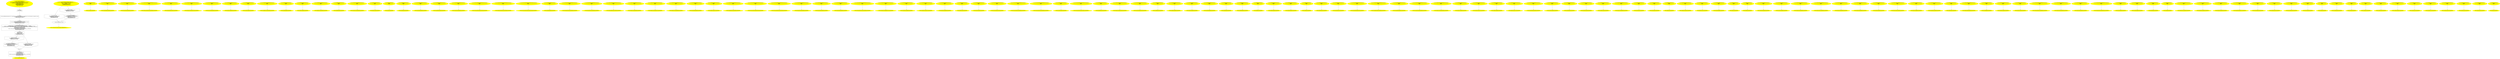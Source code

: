 digraph iCFG {
282 [label="282:  DeclStmt \n   *&z:int =3 [line 22]\n " shape="box"]
	

	 282 -> 281 ;
281 [label="281:  DeclStmt \n   n$12=_fun_CGBitmapContextCreate(0:void *,0:unsigned long ,0:unsigned long ,8:unsigned long ,0:unsigned long ,0:struct CGColorSpace *,0:unsigned int ) [line 23]\n  *&context:struct CGContext *=n$12 [line 23]\n  REMOVE_TEMPS(n$12); [line 23]\n " shape="box"]
	

	 281 -> 280 ;
280 [label="280:  DeclStmt \n   n$10=*&context:struct CGContext * [line 24]\n  n$11=_fun_CGBitmapContextCreateImage(n$10:struct CGContext *) [line 24]\n  *&newImage:struct CGImage *=n$11 [line 24]\n  REMOVE_TEMPS(n$10,n$11); [line 24]\n " shape="box"]
	

	 280 -> 279 ;
279 [label="279:  BinaryOperatorStmt: Assign \n   DECLARE_LOCALS(&__objc_anonymous_block_My_manager_blockReleaseTODO______1); [line 25]\n  n$8=_fun___objc_alloc_no_fail(sizeof(class __objc_anonymous_block_My_manager_blockReleaseTODO______1 ):unsigned long ) [line 25]\n  *&__objc_anonymous_block_My_manager_blockReleaseTODO______1:class __objc_anonymous_block_My_manager_blockReleaseTODO______1 =n$8 [line 25]\n  n$9=*&newImage:struct CGImage * [line 25]\n  *n$8.newImage:struct CGImage *=n$9 [line 25]\n  n$5=*&newImage:struct CGImage * [line 25]\n  *&b:_fn_ (*)=(_fun___objc_anonymous_block_My_manager_blockReleaseTODO______1,n$5) [line 25]\n  REMOVE_TEMPS(n$8,n$9,n$5); [line 25]\n  NULLIFY(&newImage,false); [line 25]\n " shape="box"]
	

	 279 -> 272 ;
278 [label="278:  Call _fun_CGImageRelease \n   n$7=*&newImage:struct CGImage * [line 27]\n  _fun_CGImageRelease(n$7:struct CGImage *) [line 27]\n  REMOVE_TEMPS(n$7); [line 27]\n  NULLIFY(&newImage,false); [line 27]\n  APPLY_ABSTRACTION; [line 27]\n " shape="box"]
	

	 278 -> 275 ;
277 [label="277: Prune (false branch) \n   n$6=*&newImage:struct CGImage * [line 26]\n  PRUNE((n$6 == 0), false); [line 26]\n  REMOVE_TEMPS(n$6); [line 26]\n  APPLY_ABSTRACTION; [line 26]\n " shape="invhouse"]
	

	 277 -> 275 ;
276 [label="276: Prune (true branch) \n   n$6=*&newImage:struct CGImage * [line 26]\n  PRUNE((n$6 != 0), true); [line 26]\n  REMOVE_TEMPS(n$6); [line 26]\n " shape="invhouse"]
	

	 276 -> 278 ;
275 [label="275: + \n   NULLIFY(&newImage,false); [line 26]\n " ]
	

	 275 -> 274 ;
274 [label="274: Exit __objc_anonymous_block_My_manager_blockReleaseTODO______1 \n  " color=yellow style=filled]
	

273 [label="273: Start __objc_anonymous_block_My_manager_blockReleaseTODO______1\nFormals:  newImage:struct CGImage * a:int \nLocals: \nCaptured:  newImage:struct CGImage * \n   DECLARE_LOCALS(&return); [line 25]\n  NULLIFY(&a,false); [line 25]\n " color=yellow style=filled]
	

	 273 -> 276 ;
	 273 -> 277 ;
272 [label="272:  Call n$3 \n   n$3=*&b:_fn_ (*) [line 29]\n  n$4=*&z:int  [line 29]\n  n$3(n$4:int ) [line 29]\n  REMOVE_TEMPS(n$3,n$4); [line 29]\n  NULLIFY(&b,false); [line 29]\n " shape="box"]
	

	 272 -> 269 ;
	 272 -> 270 ;
271 [label="271:  Call _fun_CGContextRelease \n   n$2=*&context:struct CGContext * [line 31]\n  _fun_CGContextRelease(n$2:struct CGContext *) [line 31]\n  REMOVE_TEMPS(n$2); [line 31]\n  NULLIFY(&context,false); [line 31]\n  APPLY_ABSTRACTION; [line 31]\n " shape="box"]
	

	 271 -> 268 ;
270 [label="270: Prune (false branch) \n   n$1=*&context:struct CGContext * [line 30]\n  PRUNE((n$1 == 0), false); [line 30]\n  REMOVE_TEMPS(n$1); [line 30]\n  APPLY_ABSTRACTION; [line 30]\n " shape="invhouse"]
	

	 270 -> 268 ;
269 [label="269: Prune (true branch) \n   n$1=*&context:struct CGContext * [line 30]\n  PRUNE((n$1 != 0), true); [line 30]\n  REMOVE_TEMPS(n$1); [line 30]\n " shape="invhouse"]
	

	 269 -> 271 ;
268 [label="268: + \n  " ]
	

	 268 -> 267 ;
267 [label="267:  Return Stmt \n   NULLIFY(&context,false); [line 32]\n  n$0=*&z:int  [line 32]\n  *&return:int =n$0 [line 32]\n  REMOVE_TEMPS(n$0); [line 32]\n  NULLIFY(&__objc_anonymous_block_My_manager_blockReleaseTODO______1,true); [line 32]\n  NULLIFY(&z,false); [line 32]\n  APPLY_ABSTRACTION; [line 32]\n " shape="box"]
	

	 267 -> 266 ;
266 [label="266: Exit My_manager_blockReleaseTODO \n  " color=yellow style=filled]
	

265 [label="265: Start My_manager_blockReleaseTODO\nFormals:  self:class My_manager *\nLocals:  newImage:struct CGImage * context:struct CGContext * z:int  b:_fn_ (*) \n   DECLARE_LOCALS(&return,&newImage,&context,&z,&b); [line 20]\n  NULLIFY(&b,false); [line 20]\n  NULLIFY(&context,false); [line 20]\n  NULLIFY(&newImage,false); [line 20]\n  NULLIFY(&self,false); [line 20]\n  NULLIFY(&z,false); [line 20]\n " color=yellow style=filled]
	

	 265 -> 282 ;
264 [label="264: Exit My_manager_frontendChecks \n  " color=yellow style=filled]
	

263 [label="263: Start My_manager_frontendChecks\nFormals: \nLocals:  \n  " color=yellow style=filled]
	

	 263 -> 264 ;
262 [label="262: Exit UICollisionBehaviorDelegate_frontendChecks \n  " color=yellow style=filled]
	

261 [label="261: Start UICollisionBehaviorDelegate_frontendChecks\nFormals: \nLocals:  \n  " color=yellow style=filled]
	

	 261 -> 262 ;
260 [label="260: Exit UIDynamicAnimatorDelegate_frontendChecks \n  " color=yellow style=filled]
	

259 [label="259: Start UIDynamicAnimatorDelegate_frontendChecks\nFormals: \nLocals:  \n  " color=yellow style=filled]
	

	 259 -> 260 ;
258 [label="258: Exit UIPopoverPresentationControllerDelegate_frontendChecks \n  " color=yellow style=filled]
	

257 [label="257: Start UIPopoverPresentationControllerDelegate_frontendChecks\nFormals: \nLocals:  \n  " color=yellow style=filled]
	

	 257 -> 258 ;
256 [label="256: Exit NSTextAttachmentContainer_frontendChecks \n  " color=yellow style=filled]
	

255 [label="255: Start NSTextAttachmentContainer_frontendChecks\nFormals: \nLocals:  \n  " color=yellow style=filled]
	

	 255 -> 256 ;
254 [label="254: Exit NSTextLayoutOrientationProvider_frontendChecks \n  " color=yellow style=filled]
	

253 [label="253: Start NSTextLayoutOrientationProvider_frontendChecks\nFormals: \nLocals:  \n  " color=yellow style=filled]
	

	 253 -> 254 ;
252 [label="252: Exit NSLayoutManagerDelegate_frontendChecks \n  " color=yellow style=filled]
	

251 [label="251: Start NSLayoutManagerDelegate_frontendChecks\nFormals: \nLocals:  \n  " color=yellow style=filled]
	

	 251 -> 252 ;
250 [label="250: Exit NSTextStorageDelegate_frontendChecks \n  " color=yellow style=filled]
	

249 [label="249: Start NSTextStorageDelegate_frontendChecks\nFormals: \nLocals:  \n  " color=yellow style=filled]
	

	 249 -> 250 ;
248 [label="248: Exit UIWebViewDelegate_frontendChecks \n  " color=yellow style=filled]
	

247 [label="247: Start UIWebViewDelegate_frontendChecks\nFormals: \nLocals:  \n  " color=yellow style=filled]
	

	 247 -> 248 ;
246 [label="246: Exit UIVideoEditorControllerDelegate_frontendChecks \n  " color=yellow style=filled]
	

245 [label="245: Start UIVideoEditorControllerDelegate_frontendChecks\nFormals: \nLocals:  \n  " color=yellow style=filled]
	

	 245 -> 246 ;
244 [label="244: Exit UIToolbarDelegate_frontendChecks \n  " color=yellow style=filled]
	

243 [label="243: Start UIToolbarDelegate_frontendChecks\nFormals: \nLocals:  \n  " color=yellow style=filled]
	

	 243 -> 244 ;
242 [label="242: Exit UITextViewDelegate_frontendChecks \n  " color=yellow style=filled]
	

241 [label="241: Start UITextViewDelegate_frontendChecks\nFormals: \nLocals:  \n  " color=yellow style=filled]
	

	 241 -> 242 ;
240 [label="240: Exit UITabBarControllerDelegate_frontendChecks \n  " color=yellow style=filled]
	

239 [label="239: Start UITabBarControllerDelegate_frontendChecks\nFormals: \nLocals:  \n  " color=yellow style=filled]
	

	 239 -> 240 ;
238 [label="238: Exit UITabBarDelegate_frontendChecks \n  " color=yellow style=filled]
	

237 [label="237: Start UITabBarDelegate_frontendChecks\nFormals: \nLocals:  \n  " color=yellow style=filled]
	

	 237 -> 238 ;
236 [label="236: Exit UISplitViewControllerDelegate_frontendChecks \n  " color=yellow style=filled]
	

235 [label="235: Start UISplitViewControllerDelegate_frontendChecks\nFormals: \nLocals:  \n  " color=yellow style=filled]
	

	 235 -> 236 ;
234 [label="234: Exit EAGLDrawable_frontendChecks \n  " color=yellow style=filled]
	

233 [label="233: Start EAGLDrawable_frontendChecks\nFormals: \nLocals:  \n  " color=yellow style=filled]
	

	 233 -> 234 ;
232 [label="232: Exit CAAction_frontendChecks \n  " color=yellow style=filled]
	

231 [label="231: Start CAAction_frontendChecks\nFormals: \nLocals:  \n  " color=yellow style=filled]
	

	 231 -> 232 ;
230 [label="230: Exit CAMediaTiming_frontendChecks \n  " color=yellow style=filled]
	

229 [label="229: Start CAMediaTiming_frontendChecks\nFormals: \nLocals:  \n  " color=yellow style=filled]
	

	 229 -> 230 ;
228 [label="228: Exit UISearchDisplayDelegate_frontendChecks \n  " color=yellow style=filled]
	

227 [label="227: Start UISearchDisplayDelegate_frontendChecks\nFormals: \nLocals:  \n  " color=yellow style=filled]
	

	 227 -> 228 ;
226 [label="226: Exit UISearchResultsUpdating_frontendChecks \n  " color=yellow style=filled]
	

225 [label="225: Start UISearchResultsUpdating_frontendChecks\nFormals: \nLocals:  \n  " color=yellow style=filled]
	

	 225 -> 226 ;
224 [label="224: Exit UISearchControllerDelegate_frontendChecks \n  " color=yellow style=filled]
	

223 [label="223: Start UISearchControllerDelegate_frontendChecks\nFormals: \nLocals:  \n  " color=yellow style=filled]
	

	 223 -> 224 ;
222 [label="222: Exit UIViewControllerContextTransitioning_frontendChecks \n  " color=yellow style=filled]
	

221 [label="221: Start UIViewControllerContextTransitioning_frontendChecks\nFormals: \nLocals:  \n  " color=yellow style=filled]
	

	 221 -> 222 ;
220 [label="220: Exit UIAdaptivePresentationControllerDelegate_frontendChecks \n  " color=yellow style=filled]
	

219 [label="219: Start UIAdaptivePresentationControllerDelegate_frontendChecks\nFormals: \nLocals:  \n  " color=yellow style=filled]
	

	 219 -> 220 ;
218 [label="218: Exit UIViewControllerTransitionCoordinatorContext_frontendChecks \n  " color=yellow style=filled]
	

217 [label="217: Start UIViewControllerTransitionCoordinatorContext_frontendChecks\nFormals: \nLocals:  \n  " color=yellow style=filled]
	

	 217 -> 218 ;
216 [label="216: Exit UISearchBarDelegate_frontendChecks \n  " color=yellow style=filled]
	

215 [label="215: Start UISearchBarDelegate_frontendChecks\nFormals: \nLocals:  \n  " color=yellow style=filled]
	

	 215 -> 216 ;
214 [label="214: Exit UIPrintInteractionControllerDelegate_frontendChecks \n  " color=yellow style=filled]
	

213 [label="213: Start UIPrintInteractionControllerDelegate_frontendChecks\nFormals: \nLocals:  \n  " color=yellow style=filled]
	

	 213 -> 214 ;
212 [label="212: Exit UIPrinterPickerControllerDelegate_frontendChecks \n  " color=yellow style=filled]
	

211 [label="211: Start UIPrinterPickerControllerDelegate_frontendChecks\nFormals: \nLocals:  \n  " color=yellow style=filled]
	

	 211 -> 212 ;
210 [label="210: Exit UIPopoverBackgroundViewMethods_frontendChecks \n  " color=yellow style=filled]
	

209 [label="209: Start UIPopoverBackgroundViewMethods_frontendChecks\nFormals: \nLocals:  \n  " color=yellow style=filled]
	

	 209 -> 210 ;
208 [label="208: Exit UIPopoverControllerDelegate_frontendChecks \n  " color=yellow style=filled]
	

207 [label="207: Start UIPopoverControllerDelegate_frontendChecks\nFormals: \nLocals:  \n  " color=yellow style=filled]
	

	 207 -> 208 ;
206 [label="206: Exit UIPageViewControllerDataSource_frontendChecks \n  " color=yellow style=filled]
	

205 [label="205: Start UIPageViewControllerDataSource_frontendChecks\nFormals: \nLocals:  \n  " color=yellow style=filled]
	

	 205 -> 206 ;
204 [label="204: Exit UIPageViewControllerDelegate_frontendChecks \n  " color=yellow style=filled]
	

203 [label="203: Start UIPageViewControllerDelegate_frontendChecks\nFormals: \nLocals:  \n  " color=yellow style=filled]
	

	 203 -> 204 ;
202 [label="202: Exit UINavigationBarDelegate_frontendChecks \n  " color=yellow style=filled]
	

201 [label="201: Start UINavigationBarDelegate_frontendChecks\nFormals: \nLocals:  \n  " color=yellow style=filled]
	

	 201 -> 202 ;
200 [label="200: Exit UITextDocumentProxy_frontendChecks \n  " color=yellow style=filled]
	

199 [label="199: Start UITextDocumentProxy_frontendChecks\nFormals: \nLocals:  \n  " color=yellow style=filled]
	

	 199 -> 200 ;
198 [label="198: Exit UIImagePickerControllerDelegate_frontendChecks \n  " color=yellow style=filled]
	

197 [label="197: Start UIImagePickerControllerDelegate_frontendChecks\nFormals: \nLocals:  \n  " color=yellow style=filled]
	

	 197 -> 198 ;
196 [label="196: Exit UIViewControllerAnimatedTransitioning_frontendChecks \n  " color=yellow style=filled]
	

195 [label="195: Start UIViewControllerAnimatedTransitioning_frontendChecks\nFormals: \nLocals:  \n  " color=yellow style=filled]
	

	 195 -> 196 ;
194 [label="194: Exit UIViewControllerInteractiveTransitioning_frontendChecks \n  " color=yellow style=filled]
	

193 [label="193: Start UIViewControllerInteractiveTransitioning_frontendChecks\nFormals: \nLocals:  \n  " color=yellow style=filled]
	

	 193 -> 194 ;
192 [label="192: Exit UINavigationControllerDelegate_frontendChecks \n  " color=yellow style=filled]
	

191 [label="191: Start UINavigationControllerDelegate_frontendChecks\nFormals: \nLocals:  \n  " color=yellow style=filled]
	

	 191 -> 192 ;
190 [label="190: Exit UIDocumentMenuDelegate_frontendChecks \n  " color=yellow style=filled]
	

189 [label="189: Start UIDocumentMenuDelegate_frontendChecks\nFormals: \nLocals:  \n  " color=yellow style=filled]
	

	 189 -> 190 ;
188 [label="188: Exit UIDocumentPickerDelegate_frontendChecks \n  " color=yellow style=filled]
	

187 [label="187: Start UIDocumentPickerDelegate_frontendChecks\nFormals: \nLocals:  \n  " color=yellow style=filled]
	

	 187 -> 188 ;
186 [label="186: Exit UIDocumentInteractionControllerDelegate_frontendChecks \n  " color=yellow style=filled]
	

185 [label="185: Start UIDocumentInteractionControllerDelegate_frontendChecks\nFormals: \nLocals:  \n  " color=yellow style=filled]
	

	 185 -> 186 ;
184 [label="184: Exit UICollectionViewDelegateFlowLayout_frontendChecks \n  " color=yellow style=filled]
	

183 [label="183: Start UICollectionViewDelegateFlowLayout_frontendChecks\nFormals: \nLocals:  \n  " color=yellow style=filled]
	

	 183 -> 184 ;
182 [label="182: Exit UICollectionViewDelegate_frontendChecks \n  " color=yellow style=filled]
	

181 [label="181: Start UICollectionViewDelegate_frontendChecks\nFormals: \nLocals:  \n  " color=yellow style=filled]
	

	 181 -> 182 ;
180 [label="180: Exit UICollectionViewDataSource_frontendChecks \n  " color=yellow style=filled]
	

179 [label="179: Start UICollectionViewDataSource_frontendChecks\nFormals: \nLocals:  \n  " color=yellow style=filled]
	

	 179 -> 180 ;
178 [label="178: Exit UIBarPositioningDelegate_frontendChecks \n  " color=yellow style=filled]
	

177 [label="177: Start UIBarPositioningDelegate_frontendChecks\nFormals: \nLocals:  \n  " color=yellow style=filled]
	

	 177 -> 178 ;
176 [label="176: Exit UIBarPositioning_frontendChecks \n  " color=yellow style=filled]
	

175 [label="175: Start UIBarPositioning_frontendChecks\nFormals: \nLocals:  \n  " color=yellow style=filled]
	

	 175 -> 176 ;
174 [label="174: Exit UIPreviewActionItem_frontendChecks \n  " color=yellow style=filled]
	

173 [label="173: Start UIPreviewActionItem_frontendChecks\nFormals: \nLocals:  \n  " color=yellow style=filled]
	

	 173 -> 174 ;
172 [label="172: Exit UIViewControllerPreviewing_frontendChecks \n  " color=yellow style=filled]
	

171 [label="171: Start UIViewControllerPreviewing_frontendChecks\nFormals: \nLocals:  \n  " color=yellow style=filled]
	

	 171 -> 172 ;
170 [label="170: Exit UIViewControllerPreviewingDelegate_frontendChecks \n  " color=yellow style=filled]
	

169 [label="169: Start UIViewControllerPreviewingDelegate_frontendChecks\nFormals: \nLocals:  \n  " color=yellow style=filled]
	

	 169 -> 170 ;
168 [label="168: Exit UIViewControllerTransitioningDelegate_frontendChecks \n  " color=yellow style=filled]
	

167 [label="167: Start UIViewControllerTransitioningDelegate_frontendChecks\nFormals: \nLocals:  \n  " color=yellow style=filled]
	

	 167 -> 168 ;
166 [label="166: Exit UIContentContainer_frontendChecks \n  " color=yellow style=filled]
	

165 [label="165: Start UIContentContainer_frontendChecks\nFormals: \nLocals:  \n  " color=yellow style=filled]
	

	 165 -> 166 ;
164 [label="164: Exit UIViewControllerTransitionCoordinator_frontendChecks \n  " color=yellow style=filled]
	

163 [label="163: Start UIViewControllerTransitionCoordinator_frontendChecks\nFormals: \nLocals:  \n  " color=yellow style=filled]
	

	 163 -> 164 ;
162 [label="162: Exit UIObjectRestoration_frontendChecks \n  " color=yellow style=filled]
	

161 [label="161: Start UIObjectRestoration_frontendChecks\nFormals: \nLocals:  \n  " color=yellow style=filled]
	

	 161 -> 162 ;
160 [label="160: Exit UIDataSourceModelAssociation_frontendChecks \n  " color=yellow style=filled]
	

159 [label="159: Start UIDataSourceModelAssociation_frontendChecks\nFormals: \nLocals:  \n  " color=yellow style=filled]
	

	 159 -> 160 ;
158 [label="158: Exit UIViewControllerRestoration_frontendChecks \n  " color=yellow style=filled]
	

157 [label="157: Start UIViewControllerRestoration_frontendChecks\nFormals: \nLocals:  \n  " color=yellow style=filled]
	

	 157 -> 158 ;
156 [label="156: Exit UIStateRestoring_frontendChecks \n  " color=yellow style=filled]
	

155 [label="155: Start UIStateRestoring_frontendChecks\nFormals: \nLocals:  \n  " color=yellow style=filled]
	

	 155 -> 156 ;
154 [label="154: Exit UIApplicationDelegate_frontendChecks \n  " color=yellow style=filled]
	

153 [label="153: Start UIApplicationDelegate_frontendChecks\nFormals: \nLocals:  \n  " color=yellow style=filled]
	

	 153 -> 154 ;
152 [label="152: Exit UIAlertViewDelegate_frontendChecks \n  " color=yellow style=filled]
	

151 [label="151: Start UIAlertViewDelegate_frontendChecks\nFormals: \nLocals:  \n  " color=yellow style=filled]
	

	 151 -> 152 ;
150 [label="150: Exit UIActionSheetDelegate_frontendChecks \n  " color=yellow style=filled]
	

149 [label="149: Start UIActionSheetDelegate_frontendChecks\nFormals: \nLocals:  \n  " color=yellow style=filled]
	

	 149 -> 150 ;
148 [label="148: Exit UITextSelecting_frontendChecks \n  " color=yellow style=filled]
	

147 [label="147: Start UITextSelecting_frontendChecks\nFormals: \nLocals:  \n  " color=yellow style=filled]
	

	 147 -> 148 ;
146 [label="146: Exit UITextFieldDelegate_frontendChecks \n  " color=yellow style=filled]
	

145 [label="145: Start UITextFieldDelegate_frontendChecks\nFormals: \nLocals:  \n  " color=yellow style=filled]
	

	 145 -> 146 ;
144 [label="144: Exit UITextInput_frontendChecks \n  " color=yellow style=filled]
	

143 [label="143: Start UITextInput_frontendChecks\nFormals: \nLocals:  \n  " color=yellow style=filled]
	

	 143 -> 144 ;
142 [label="142: Exit UITextInputDelegate_frontendChecks \n  " color=yellow style=filled]
	

141 [label="141: Start UITextInputDelegate_frontendChecks\nFormals: \nLocals:  \n  " color=yellow style=filled]
	

	 141 -> 142 ;
140 [label="140: Exit UITextInputTokenizer_frontendChecks \n  " color=yellow style=filled]
	

139 [label="139: Start UITextInputTokenizer_frontendChecks\nFormals: \nLocals:  \n  " color=yellow style=filled]
	

	 139 -> 140 ;
138 [label="138: Exit UIKeyInput_frontendChecks \n  " color=yellow style=filled]
	

137 [label="137: Start UIKeyInput_frontendChecks\nFormals: \nLocals:  \n  " color=yellow style=filled]
	

	 137 -> 138 ;
136 [label="136: Exit UITextInputTraits_frontendChecks \n  " color=yellow style=filled]
	

135 [label="135: Start UITextInputTraits_frontendChecks\nFormals: \nLocals:  \n  " color=yellow style=filled]
	

	 135 -> 136 ;
134 [label="134: Exit UIActivityItemSource_frontendChecks \n  " color=yellow style=filled]
	

133 [label="133: Start UIActivityItemSource_frontendChecks\nFormals: \nLocals:  \n  " color=yellow style=filled]
	

	 133 -> 134 ;
132 [label="132: Exit UIAccessibilityReadingContent_frontendChecks \n  " color=yellow style=filled]
	

131 [label="131: Start UIAccessibilityReadingContent_frontendChecks\nFormals: \nLocals:  \n  " color=yellow style=filled]
	

	 131 -> 132 ;
130 [label="130: Exit UIGuidedAccessRestrictionDelegate_frontendChecks \n  " color=yellow style=filled]
	

129 [label="129: Start UIGuidedAccessRestrictionDelegate_frontendChecks\nFormals: \nLocals:  \n  " color=yellow style=filled]
	

	 129 -> 130 ;
128 [label="128: Exit UIAccessibilityIdentification_frontendChecks \n  " color=yellow style=filled]
	

127 [label="127: Start UIAccessibilityIdentification_frontendChecks\nFormals: \nLocals:  \n  " color=yellow style=filled]
	

	 127 -> 128 ;
126 [label="126: Exit UIScrollViewAccessibilityDelegate_frontendChecks \n  " color=yellow style=filled]
	

125 [label="125: Start UIScrollViewAccessibilityDelegate_frontendChecks\nFormals: \nLocals:  \n  " color=yellow style=filled]
	

	 125 -> 126 ;
124 [label="124: Exit UIPickerViewAccessibilityDelegate_frontendChecks \n  " color=yellow style=filled]
	

123 [label="123: Start UIPickerViewAccessibilityDelegate_frontendChecks\nFormals: \nLocals:  \n  " color=yellow style=filled]
	

	 123 -> 124 ;
122 [label="122: Exit UIPickerViewDelegate_frontendChecks \n  " color=yellow style=filled]
	

121 [label="121: Start UIPickerViewDelegate_frontendChecks\nFormals: \nLocals:  \n  " color=yellow style=filled]
	

	 121 -> 122 ;
120 [label="120: Exit UIPickerViewDataSource_frontendChecks \n  " color=yellow style=filled]
	

119 [label="119: Start UIPickerViewDataSource_frontendChecks\nFormals: \nLocals:  \n  " color=yellow style=filled]
	

	 119 -> 120 ;
118 [label="118: Exit UITableViewDelegate_frontendChecks \n  " color=yellow style=filled]
	

117 [label="117: Start UITableViewDelegate_frontendChecks\nFormals: \nLocals:  \n  " color=yellow style=filled]
	

	 117 -> 118 ;
116 [label="116: Exit UITableViewDataSource_frontendChecks \n  " color=yellow style=filled]
	

115 [label="115: Start UITableViewDataSource_frontendChecks\nFormals: \nLocals:  \n  " color=yellow style=filled]
	

	 115 -> 116 ;
114 [label="114: Exit UIGestureRecognizerDelegate_frontendChecks \n  " color=yellow style=filled]
	

113 [label="113: Start UIGestureRecognizerDelegate_frontendChecks\nFormals: \nLocals:  \n  " color=yellow style=filled]
	

	 113 -> 114 ;
112 [label="112: Exit UIScrollViewDelegate_frontendChecks \n  " color=yellow style=filled]
	

111 [label="111: Start UIScrollViewDelegate_frontendChecks\nFormals: \nLocals:  \n  " color=yellow style=filled]
	

	 111 -> 112 ;
110 [label="110: Exit UICoordinateSpace_frontendChecks \n  " color=yellow style=filled]
	

109 [label="109: Start UICoordinateSpace_frontendChecks\nFormals: \nLocals:  \n  " color=yellow style=filled]
	

	 109 -> 110 ;
108 [label="108: Exit UIFocusEnvironment_frontendChecks \n  " color=yellow style=filled]
	

107 [label="107: Start UIFocusEnvironment_frontendChecks\nFormals: \nLocals:  \n  " color=yellow style=filled]
	

	 107 -> 108 ;
106 [label="106: Exit UITraitEnvironment_frontendChecks \n  " color=yellow style=filled]
	

105 [label="105: Start UITraitEnvironment_frontendChecks\nFormals: \nLocals:  \n  " color=yellow style=filled]
	

	 105 -> 106 ;
104 [label="104: Exit UIInputViewAudioFeedback_frontendChecks \n  " color=yellow style=filled]
	

103 [label="103: Start UIInputViewAudioFeedback_frontendChecks\nFormals: \nLocals:  \n  " color=yellow style=filled]
	

	 103 -> 104 ;
102 [label="102: Exit UILayoutSupport_frontendChecks \n  " color=yellow style=filled]
	

101 [label="101: Start UILayoutSupport_frontendChecks\nFormals: \nLocals:  \n  " color=yellow style=filled]
	

	 101 -> 102 ;
100 [label="100: Exit UIDynamicItem_frontendChecks \n  " color=yellow style=filled]
	

99 [label="99: Start UIDynamicItem_frontendChecks\nFormals: \nLocals:  \n  " color=yellow style=filled]
	

	 99 -> 100 ;
98 [label="98: Exit UIAppearance_frontendChecks \n  " color=yellow style=filled]
	

97 [label="97: Start UIAppearance_frontendChecks\nFormals: \nLocals:  \n  " color=yellow style=filled]
	

	 97 -> 98 ;
96 [label="96: Exit UIAppearanceContainer_frontendChecks \n  " color=yellow style=filled]
	

95 [label="95: Start UIAppearanceContainer_frontendChecks\nFormals: \nLocals:  \n  " color=yellow style=filled]
	

	 95 -> 96 ;
94 [label="94: Exit CIFilterConstructor_frontendChecks \n  " color=yellow style=filled]
	

93 [label="93: Start CIFilterConstructor_frontendChecks\nFormals: \nLocals:  \n  " color=yellow style=filled]
	

	 93 -> 94 ;
92 [label="92: Exit MTLCommandBuffer_frontendChecks \n  " color=yellow style=filled]
	

91 [label="91: Start MTLCommandBuffer_frontendChecks\nFormals: \nLocals:  \n  " color=yellow style=filled]
	

	 91 -> 92 ;
90 [label="90: Exit MTLDevice_frontendChecks \n  " color=yellow style=filled]
	

89 [label="89: Start MTLDevice_frontendChecks\nFormals: \nLocals:  \n  " color=yellow style=filled]
	

	 89 -> 90 ;
88 [label="88: Exit MTLTexture_frontendChecks \n  " color=yellow style=filled]
	

87 [label="87: Start MTLTexture_frontendChecks\nFormals: \nLocals:  \n  " color=yellow style=filled]
	

	 87 -> 88 ;
86 [label="86: Exit UIAccelerometerDelegate_frontendChecks \n  " color=yellow style=filled]
	

85 [label="85: Start UIAccelerometerDelegate_frontendChecks\nFormals: \nLocals:  \n  " color=yellow style=filled]
	

	 85 -> 86 ;
84 [label="84: Exit NSUserActivityDelegate_frontendChecks \n  " color=yellow style=filled]
	

83 [label="83: Start NSUserActivityDelegate_frontendChecks\nFormals: \nLocals:  \n  " color=yellow style=filled]
	

	 83 -> 84 ;
82 [label="82: Exit NSURLSessionStreamDelegate_frontendChecks \n  " color=yellow style=filled]
	

81 [label="81: Start NSURLSessionStreamDelegate_frontendChecks\nFormals: \nLocals:  \n  " color=yellow style=filled]
	

	 81 -> 82 ;
80 [label="80: Exit NSURLSessionDownloadDelegate_frontendChecks \n  " color=yellow style=filled]
	

79 [label="79: Start NSURLSessionDownloadDelegate_frontendChecks\nFormals: \nLocals:  \n  " color=yellow style=filled]
	

	 79 -> 80 ;
78 [label="78: Exit NSURLSessionDataDelegate_frontendChecks \n  " color=yellow style=filled]
	

77 [label="77: Start NSURLSessionDataDelegate_frontendChecks\nFormals: \nLocals:  \n  " color=yellow style=filled]
	

	 77 -> 78 ;
76 [label="76: Exit NSURLSessionTaskDelegate_frontendChecks \n  " color=yellow style=filled]
	

75 [label="75: Start NSURLSessionTaskDelegate_frontendChecks\nFormals: \nLocals:  \n  " color=yellow style=filled]
	

	 75 -> 76 ;
74 [label="74: Exit NSURLSessionDelegate_frontendChecks \n  " color=yellow style=filled]
	

73 [label="73: Start NSURLSessionDelegate_frontendChecks\nFormals: \nLocals:  \n  " color=yellow style=filled]
	

	 73 -> 74 ;
72 [label="72: Exit NSNetServiceBrowserDelegate_frontendChecks \n  " color=yellow style=filled]
	

71 [label="71: Start NSNetServiceBrowserDelegate_frontendChecks\nFormals: \nLocals:  \n  " color=yellow style=filled]
	

	 71 -> 72 ;
70 [label="70: Exit NSNetServiceDelegate_frontendChecks \n  " color=yellow style=filled]
	

69 [label="69: Start NSNetServiceDelegate_frontendChecks\nFormals: \nLocals:  \n  " color=yellow style=filled]
	

	 69 -> 70 ;
68 [label="68: Exit NSMetadataQueryDelegate_frontendChecks \n  " color=yellow style=filled]
	

67 [label="67: Start NSMetadataQueryDelegate_frontendChecks\nFormals: \nLocals:  \n  " color=yellow style=filled]
	

	 67 -> 68 ;
66 [label="66: Exit NSFilePresenter_frontendChecks \n  " color=yellow style=filled]
	

65 [label="65: Start NSFilePresenter_frontendChecks\nFormals: \nLocals:  \n  " color=yellow style=filled]
	

	 65 -> 66 ;
64 [label="64: Exit NSExtensionRequestHandling_frontendChecks \n  " color=yellow style=filled]
	

63 [label="63: Start NSExtensionRequestHandling_frontendChecks\nFormals: \nLocals:  \n  " color=yellow style=filled]
	

	 63 -> 64 ;
62 [label="62: Exit NSCacheDelegate_frontendChecks \n  " color=yellow style=filled]
	

61 [label="61: Start NSCacheDelegate_frontendChecks\nFormals: \nLocals:  \n  " color=yellow style=filled]
	

	 61 -> 62 ;
60 [label="60: Exit NSXMLParserDelegate_frontendChecks \n  " color=yellow style=filled]
	

59 [label="59: Start NSXMLParserDelegate_frontendChecks\nFormals: \nLocals:  \n  " color=yellow style=filled]
	

	 59 -> 60 ;
58 [label="58: Exit NSURLProtocolClient_frontendChecks \n  " color=yellow style=filled]
	

57 [label="57: Start NSURLProtocolClient_frontendChecks\nFormals: \nLocals:  \n  " color=yellow style=filled]
	

	 57 -> 58 ;
56 [label="56: Exit NSURLConnectionDownloadDelegate_frontendChecks \n  " color=yellow style=filled]
	

55 [label="55: Start NSURLConnectionDownloadDelegate_frontendChecks\nFormals: \nLocals:  \n  " color=yellow style=filled]
	

	 55 -> 56 ;
54 [label="54: Exit NSURLConnectionDataDelegate_frontendChecks \n  " color=yellow style=filled]
	

53 [label="53: Start NSURLConnectionDataDelegate_frontendChecks\nFormals: \nLocals:  \n  " color=yellow style=filled]
	

	 53 -> 54 ;
52 [label="52: Exit NSURLConnectionDelegate_frontendChecks \n  " color=yellow style=filled]
	

51 [label="51: Start NSURLConnectionDelegate_frontendChecks\nFormals: \nLocals:  \n  " color=yellow style=filled]
	

	 51 -> 52 ;
50 [label="50: Exit NSURLAuthenticationChallengeSender_frontendChecks \n  " color=yellow style=filled]
	

49 [label="49: Start NSURLAuthenticationChallengeSender_frontendChecks\nFormals: \nLocals:  \n  " color=yellow style=filled]
	

	 49 -> 50 ;
48 [label="48: Exit NSStreamDelegate_frontendChecks \n  " color=yellow style=filled]
	

47 [label="47: Start NSStreamDelegate_frontendChecks\nFormals: \nLocals:  \n  " color=yellow style=filled]
	

	 47 -> 48 ;
46 [label="46: Exit NSMachPortDelegate_frontendChecks \n  " color=yellow style=filled]
	

45 [label="45: Start NSMachPortDelegate_frontendChecks\nFormals: \nLocals:  \n  " color=yellow style=filled]
	

	 45 -> 46 ;
44 [label="44: Exit NSPortDelegate_frontendChecks \n  " color=yellow style=filled]
	

43 [label="43: Start NSPortDelegate_frontendChecks\nFormals: \nLocals:  \n  " color=yellow style=filled]
	

	 43 -> 44 ;
42 [label="42: Exit NSLocking_frontendChecks \n  " color=yellow style=filled]
	

41 [label="41: Start NSLocking_frontendChecks\nFormals: \nLocals:  \n  " color=yellow style=filled]
	

	 41 -> 42 ;
40 [label="40: Exit NSKeyedUnarchiverDelegate_frontendChecks \n  " color=yellow style=filled]
	

39 [label="39: Start NSKeyedUnarchiverDelegate_frontendChecks\nFormals: \nLocals:  \n  " color=yellow style=filled]
	

	 39 -> 40 ;
38 [label="38: Exit NSKeyedArchiverDelegate_frontendChecks \n  " color=yellow style=filled]
	

37 [label="37: Start NSKeyedArchiverDelegate_frontendChecks\nFormals: \nLocals:  \n  " color=yellow style=filled]
	

	 37 -> 38 ;
36 [label="36: Exit NSFileManagerDelegate_frontendChecks \n  " color=yellow style=filled]
	

35 [label="35: Start NSFileManagerDelegate_frontendChecks\nFormals: \nLocals:  \n  " color=yellow style=filled]
	

	 35 -> 36 ;
34 [label="34: Exit NSDecimalNumberBehaviors_frontendChecks \n  " color=yellow style=filled]
	

33 [label="33: Start NSDecimalNumberBehaviors_frontendChecks\nFormals: \nLocals:  \n  " color=yellow style=filled]
	

	 33 -> 34 ;
32 [label="32: Exit NSProgressReporting_frontendChecks \n  " color=yellow style=filled]
	

31 [label="31: Start NSProgressReporting_frontendChecks\nFormals: \nLocals:  \n  " color=yellow style=filled]
	

	 31 -> 32 ;
30 [label="30: Exit NSFastEnumeration_frontendChecks \n  " color=yellow style=filled]
	

29 [label="29: Start NSFastEnumeration_frontendChecks\nFormals: \nLocals:  \n  " color=yellow style=filled]
	

	 29 -> 30 ;
28 [label="28: Exit NSDiscardableContent_frontendChecks \n  " color=yellow style=filled]
	

27 [label="27: Start NSDiscardableContent_frontendChecks\nFormals: \nLocals:  \n  " color=yellow style=filled]
	

	 27 -> 28 ;
26 [label="26: Exit NSSecureCoding_frontendChecks \n  " color=yellow style=filled]
	

25 [label="25: Start NSSecureCoding_frontendChecks\nFormals: \nLocals:  \n  " color=yellow style=filled]
	

	 25 -> 26 ;
24 [label="24: Exit NSCoding_frontendChecks \n  " color=yellow style=filled]
	

23 [label="23: Start NSCoding_frontendChecks\nFormals: \nLocals:  \n  " color=yellow style=filled]
	

	 23 -> 24 ;
22 [label="22: Exit NSMutableCopying_frontendChecks \n  " color=yellow style=filled]
	

21 [label="21: Start NSMutableCopying_frontendChecks\nFormals: \nLocals:  \n  " color=yellow style=filled]
	

	 21 -> 22 ;
20 [label="20: Exit NSCopying_frontendChecks \n  " color=yellow style=filled]
	

19 [label="19: Start NSCopying_frontendChecks\nFormals: \nLocals:  \n  " color=yellow style=filled]
	

	 19 -> 20 ;
18 [label="18: Exit OS_dispatch_io_frontendChecks \n  " color=yellow style=filled]
	

17 [label="17: Start OS_dispatch_io_frontendChecks\nFormals: \nLocals:  \n  " color=yellow style=filled]
	

	 17 -> 18 ;
16 [label="16: Exit OS_dispatch_data_frontendChecks \n  " color=yellow style=filled]
	

15 [label="15: Start OS_dispatch_data_frontendChecks\nFormals: \nLocals:  \n  " color=yellow style=filled]
	

	 15 -> 16 ;
14 [label="14: Exit OS_dispatch_semaphore_frontendChecks \n  " color=yellow style=filled]
	

13 [label="13: Start OS_dispatch_semaphore_frontendChecks\nFormals: \nLocals:  \n  " color=yellow style=filled]
	

	 13 -> 14 ;
12 [label="12: Exit OS_dispatch_group_frontendChecks \n  " color=yellow style=filled]
	

11 [label="11: Start OS_dispatch_group_frontendChecks\nFormals: \nLocals:  \n  " color=yellow style=filled]
	

	 11 -> 12 ;
10 [label="10: Exit OS_dispatch_source_frontendChecks \n  " color=yellow style=filled]
	

9 [label="9: Start OS_dispatch_source_frontendChecks\nFormals: \nLocals:  \n  " color=yellow style=filled]
	

	 9 -> 10 ;
8 [label="8: Exit OS_dispatch_queue_attr_frontendChecks \n  " color=yellow style=filled]
	

7 [label="7: Start OS_dispatch_queue_attr_frontendChecks\nFormals: \nLocals:  \n  " color=yellow style=filled]
	

	 7 -> 8 ;
6 [label="6: Exit OS_dispatch_queue_frontendChecks \n  " color=yellow style=filled]
	

5 [label="5: Start OS_dispatch_queue_frontendChecks\nFormals: \nLocals:  \n  " color=yellow style=filled]
	

	 5 -> 6 ;
4 [label="4: Exit OS_dispatch_object_frontendChecks \n  " color=yellow style=filled]
	

3 [label="3: Start OS_dispatch_object_frontendChecks\nFormals: \nLocals:  \n  " color=yellow style=filled]
	

	 3 -> 4 ;
2 [label="2: Exit NSObject_frontendChecks \n  " color=yellow style=filled]
	

1 [label="1: Start NSObject_frontendChecks\nFormals: \nLocals:  \n  " color=yellow style=filled]
	

	 1 -> 2 ;
}
